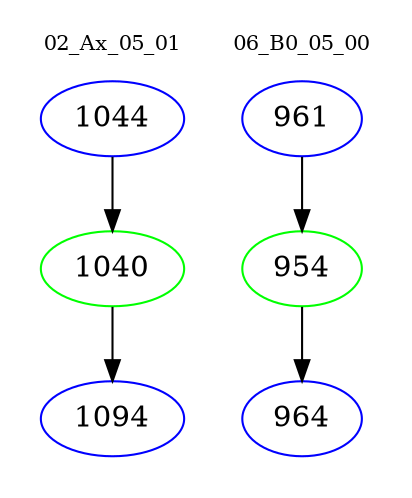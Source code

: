 digraph{
subgraph cluster_0 {
color = white
label = "02_Ax_05_01";
fontsize=10;
T0_1044 [label="1044", color="blue"]
T0_1044 -> T0_1040 [color="black"]
T0_1040 [label="1040", color="green"]
T0_1040 -> T0_1094 [color="black"]
T0_1094 [label="1094", color="blue"]
}
subgraph cluster_1 {
color = white
label = "06_B0_05_00";
fontsize=10;
T1_961 [label="961", color="blue"]
T1_961 -> T1_954 [color="black"]
T1_954 [label="954", color="green"]
T1_954 -> T1_964 [color="black"]
T1_964 [label="964", color="blue"]
}
}
